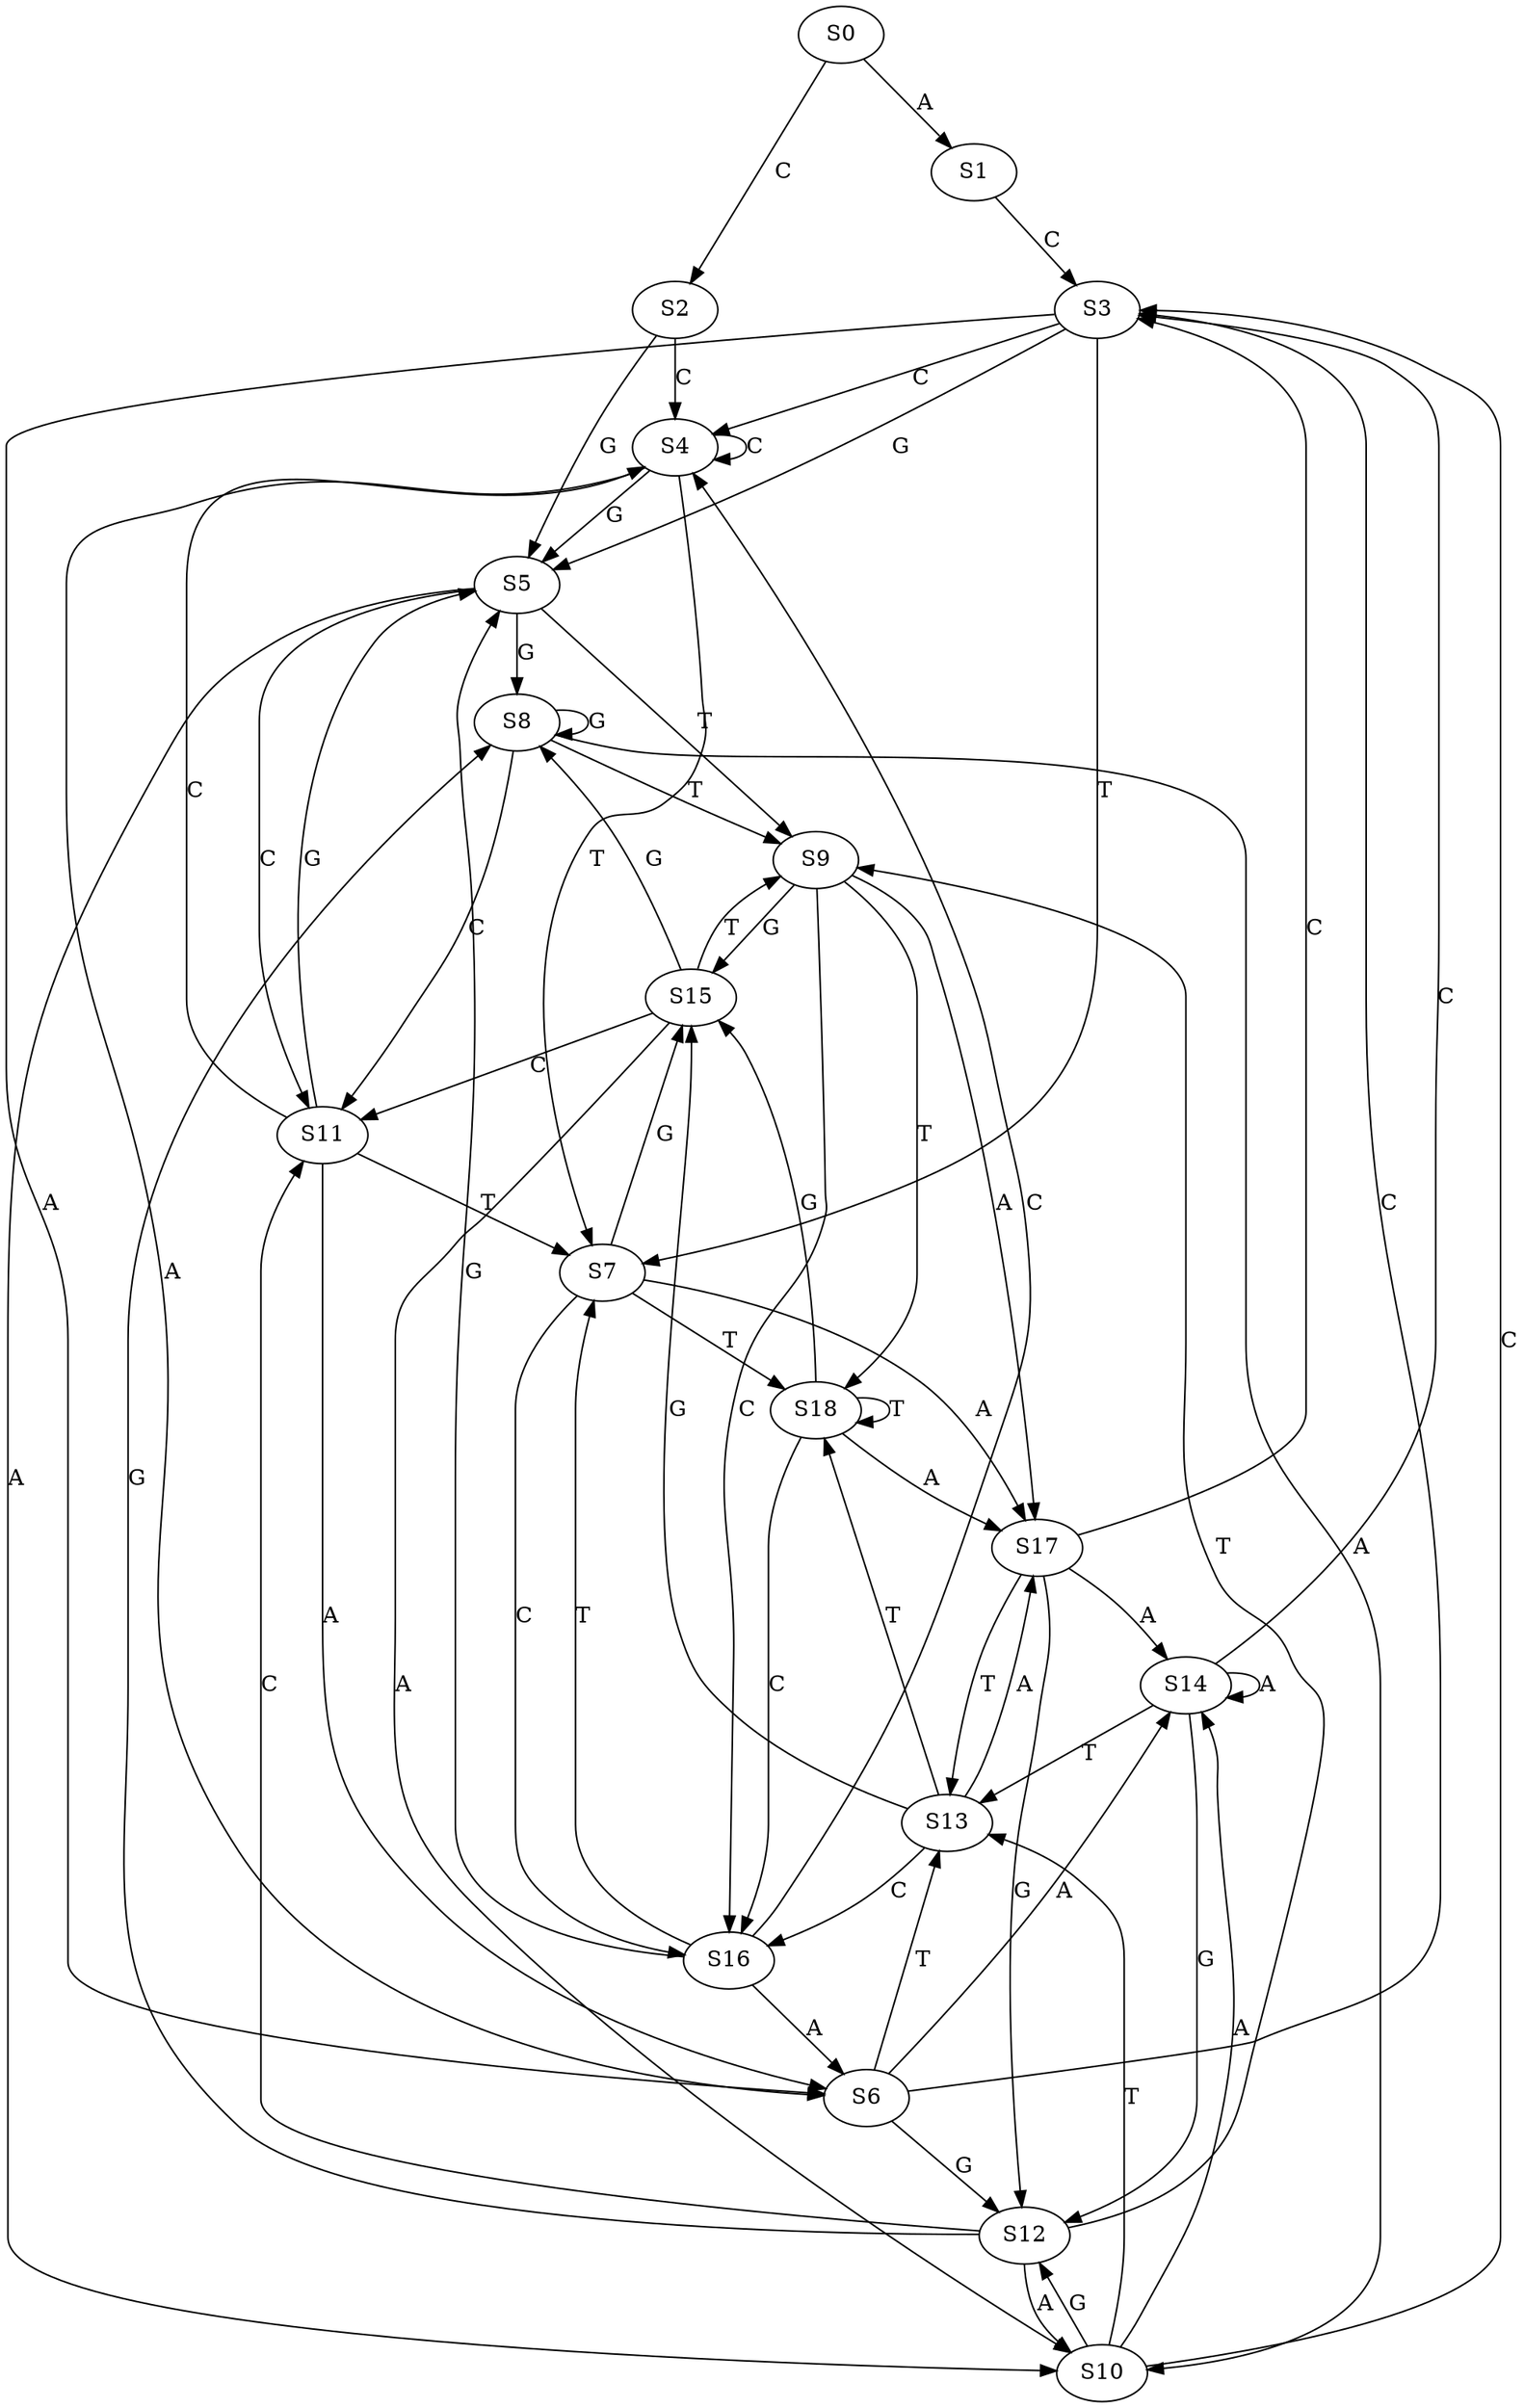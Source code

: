 strict digraph  {
	S0 -> S1 [ label = A ];
	S0 -> S2 [ label = C ];
	S1 -> S3 [ label = C ];
	S2 -> S4 [ label = C ];
	S2 -> S5 [ label = G ];
	S3 -> S6 [ label = A ];
	S3 -> S7 [ label = T ];
	S3 -> S4 [ label = C ];
	S3 -> S5 [ label = G ];
	S4 -> S5 [ label = G ];
	S4 -> S4 [ label = C ];
	S4 -> S6 [ label = A ];
	S4 -> S7 [ label = T ];
	S5 -> S8 [ label = G ];
	S5 -> S9 [ label = T ];
	S5 -> S10 [ label = A ];
	S5 -> S11 [ label = C ];
	S6 -> S12 [ label = G ];
	S6 -> S13 [ label = T ];
	S6 -> S3 [ label = C ];
	S6 -> S14 [ label = A ];
	S7 -> S15 [ label = G ];
	S7 -> S16 [ label = C ];
	S7 -> S17 [ label = A ];
	S7 -> S18 [ label = T ];
	S8 -> S10 [ label = A ];
	S8 -> S9 [ label = T ];
	S8 -> S8 [ label = G ];
	S8 -> S11 [ label = C ];
	S9 -> S17 [ label = A ];
	S9 -> S16 [ label = C ];
	S9 -> S15 [ label = G ];
	S9 -> S18 [ label = T ];
	S10 -> S12 [ label = G ];
	S10 -> S14 [ label = A ];
	S10 -> S3 [ label = C ];
	S10 -> S13 [ label = T ];
	S11 -> S4 [ label = C ];
	S11 -> S7 [ label = T ];
	S11 -> S5 [ label = G ];
	S11 -> S6 [ label = A ];
	S12 -> S9 [ label = T ];
	S12 -> S8 [ label = G ];
	S12 -> S10 [ label = A ];
	S12 -> S11 [ label = C ];
	S13 -> S17 [ label = A ];
	S13 -> S16 [ label = C ];
	S13 -> S18 [ label = T ];
	S13 -> S15 [ label = G ];
	S14 -> S13 [ label = T ];
	S14 -> S3 [ label = C ];
	S14 -> S12 [ label = G ];
	S14 -> S14 [ label = A ];
	S15 -> S10 [ label = A ];
	S15 -> S9 [ label = T ];
	S15 -> S11 [ label = C ];
	S15 -> S8 [ label = G ];
	S16 -> S7 [ label = T ];
	S16 -> S5 [ label = G ];
	S16 -> S4 [ label = C ];
	S16 -> S6 [ label = A ];
	S17 -> S12 [ label = G ];
	S17 -> S13 [ label = T ];
	S17 -> S14 [ label = A ];
	S17 -> S3 [ label = C ];
	S18 -> S16 [ label = C ];
	S18 -> S15 [ label = G ];
	S18 -> S18 [ label = T ];
	S18 -> S17 [ label = A ];
}
